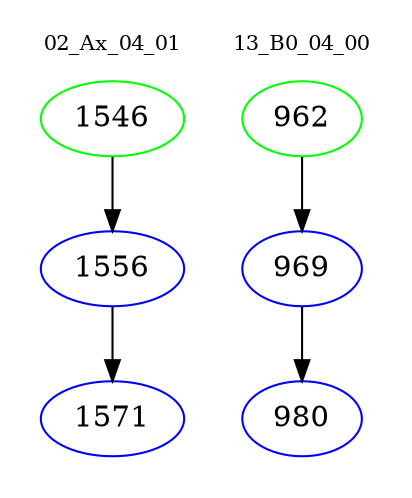 digraph{
subgraph cluster_0 {
color = white
label = "02_Ax_04_01";
fontsize=10;
T0_1546 [label="1546", color="green"]
T0_1546 -> T0_1556 [color="black"]
T0_1556 [label="1556", color="blue"]
T0_1556 -> T0_1571 [color="black"]
T0_1571 [label="1571", color="blue"]
}
subgraph cluster_1 {
color = white
label = "13_B0_04_00";
fontsize=10;
T1_962 [label="962", color="green"]
T1_962 -> T1_969 [color="black"]
T1_969 [label="969", color="blue"]
T1_969 -> T1_980 [color="black"]
T1_980 [label="980", color="blue"]
}
}

